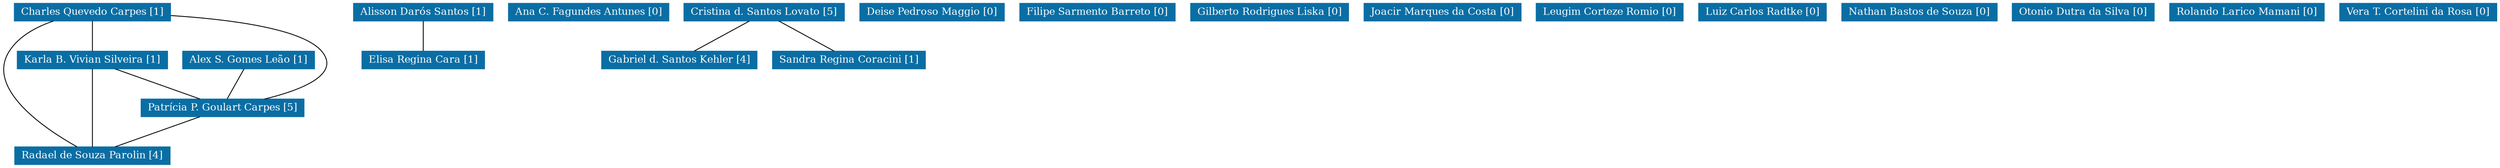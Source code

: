 strict graph grafo1 {
	graph [bb="0,0,2499,192",
		id=grafo1,
		overlap=False
	];
	node [fontsize=12,
		label="\N",
		shape=rectangle,
		style=filled
	];
	0	 [URL="membro-4578163028362070.html",
		color="#0A6EA4",
		fontcolor="#FFFFFF",
		height=0.29167,
		label="Alex S. Gomes Leão [1]",
		pos="66.5,124.5",
		width=1.8472];
	16	 [URL="membro-7646090474831649.html",
		color="#0A6EA4",
		fontcolor="#FFFFFF",
		height=0.29167,
		label="Patrícia P. Goulart Carpes [5]",
		pos="161.5,67.5",
		width=2.1667];
	0 -- 16	 [pos="84.369,113.78 101.35,103.59 126.75,88.348 143.71,78.173"];
	17	 [URL="membro-3321947327740091.html",
		color="#0A6EA4",
		fontcolor="#FFFFFF",
		height=0.29167,
		label="Radael de Souza Parolin [4]",
		pos="267.5,10.5",
		width=2.0694];
	16 -- 17	 [pos="181.44,56.779 200.39,46.588 228.73,31.348 247.65,21.173"];
	1	 [URL="membro-6578656064045662.html",
		color="#0A6EA4",
		fontcolor="#FFFFFF",
		height=0.29167,
		label="Alisson Darós Santos [1]",
		pos="453.5,181.5",
		width=1.875];
	6	 [URL="membro-4030189248596755.html",
		color="#0A6EA4",
		fontcolor="#FFFFFF",
		height=0.29167,
		label="Elisa Regina Cara [1]",
		pos="453.5,124.5",
		width=1.6528];
	1 -- 6	 [pos="453.5,170.78 453.5,160.59 453.5,145.35 453.5,135.17"];
	2	 [URL="membro-7082296865041644.html",
		color="#0A6EA4",
		fontcolor="#FFFFFF",
		height=0.29167,
		label="Ana C. Fagundes Antunes [0]",
		pos="618.5,181.5",
		width=2.2083];
	3	 [URL="membro-6354365216617498.html",
		color="#0A6EA4",
		fontcolor="#FFFFFF",
		height=0.29167,
		label="Charles Quevedo Carpes [1]",
		pos="263.5,181.5",
		width=2.1111];
	3 -- 16	 [pos="232.22,170.88 214.66,163.41 193.69,151.74 180.5,135 167.24,118.17 163.23,92.576 162.02,78.225"];
	3 -- 17	 [pos="299.54,170.91 316.98,163.76 336.31,152.39 346.5,135 371.74,91.932 312.69,42.239 283.12,21.002"];
	11	 [URL="membro-7199536513974481.html",
		color="#0A6EA4",
		fontcolor="#FFFFFF",
		height=0.29167,
		label="Karla B. Vivian Silveira [1]",
		pos="263.5,124.5",
		width=2.0556];
	3 -- 11	 [pos="263.5,170.78 263.5,160.59 263.5,145.35 263.5,135.17"];
	11 -- 16	 [pos="244.31,113.78 226.08,103.59 198.81,88.348 180.6,78.173"];
	11 -- 17	 [pos="263.87,113.98 264.63,92.372 266.35,43.193 267.12,21.328"];
	4	 [URL="membro-7562187381716677.html",
		color="#0A6EA4",
		fontcolor="#FFFFFF",
		height=0.29167,
		label="Cristina d. Santos Lovato [5]",
		pos="792.5,181.5",
		width=2.125];
	8	 [URL="membro-3370111653429241.html",
		color="#0A6EA4",
		fontcolor="#FFFFFF",
		height=0.29167,
		label="Gabriel d. Santos Kehler [4]",
		pos="709.5,124.5",
		width=2.0833];
	4 -- 8	 [pos="776.89,170.78 762.05,160.59 739.86,145.35 725.04,135.17"];
	19	 [URL="membro-3081658219182183.html",
		color="#0A6EA4",
		fontcolor="#FFFFFF",
		height=0.29167,
		label="Sandra Regina Coracini [1]",
		pos="875.5,124.5",
		width=2.0278];
	4 -- 19	 [pos="808.11,170.78 822.95,160.59 845.14,145.35 859.96,135.17"];
	5	 [URL="membro-9930020408308947.html",
		color="#0A6EA4",
		fontcolor="#FFFFFF",
		height=0.29167,
		label="Deise Pedroso Maggio [0]",
		pos="957.5,181.5",
		width=1.9583];
	7	 [URL="membro-2191885072457717.html",
		color="#0A6EA4",
		fontcolor="#FFFFFF",
		height=0.29167,
		label="Filipe Sarmento Barreto [0]",
		pos="1119.5,181.5",
		width=2.0278];
	9	 [URL="membro-2217949943647601.html",
		color="#0A6EA4",
		fontcolor="#FFFFFF",
		height=0.29167,
		label="Gilberto Rodrigues Liska [0]",
		pos="1287.5,181.5",
		width=2.125];
	10	 [URL="membro-4415592608164551.html",
		color="#0A6EA4",
		fontcolor="#FFFFFF",
		height=0.29167,
		label="Joacir Marques da Costa [0]",
		pos="1456.5,181.5",
		width=2.0694];
	12	 [URL="membro-8948008714853940.html",
		color="#0A6EA4",
		fontcolor="#FFFFFF",
		height=0.29167,
		label="Leugim Corteze Romio [0]",
		pos="1621.5,181.5",
		width=2.0139];
	13	 [URL="membro-9456163495439873.html",
		color="#0A6EA4",
		fontcolor="#FFFFFF",
		height=0.29167,
		label="Luiz Carlos Radtke [0]",
		pos="1774.5,181.5",
		width=1.7361];
	14	 [URL="membro-4592348231762682.html",
		color="#0A6EA4",
		fontcolor="#FFFFFF",
		height=0.29167,
		label="Nathan Bastos de Souza [0]",
		pos="1929.5,181.5",
		width=2.0694];
	15	 [URL="membro-1428550806690596.html",
		color="#0A6EA4",
		fontcolor="#FFFFFF",
		height=0.29167,
		label="Otonio Dutra da Silva [0]",
		pos="2090.5,181.5",
		width=1.9028];
	18	 [URL="membro-4720168156638203.html",
		color="#0A6EA4",
		fontcolor="#FFFFFF",
		height=0.29167,
		label="Rolando Larico Mamani [0]",
		pos="2251.5,181.5",
		width=2.0694];
	20	 [URL="membro-9809845979418380.html",
		color="#0A6EA4",
		fontcolor="#FFFFFF",
		height=0.29167,
		label="Vera T. Cortelini da Rosa [0]",
		pos="2421.5,181.5",
		width=2.1528];
}
